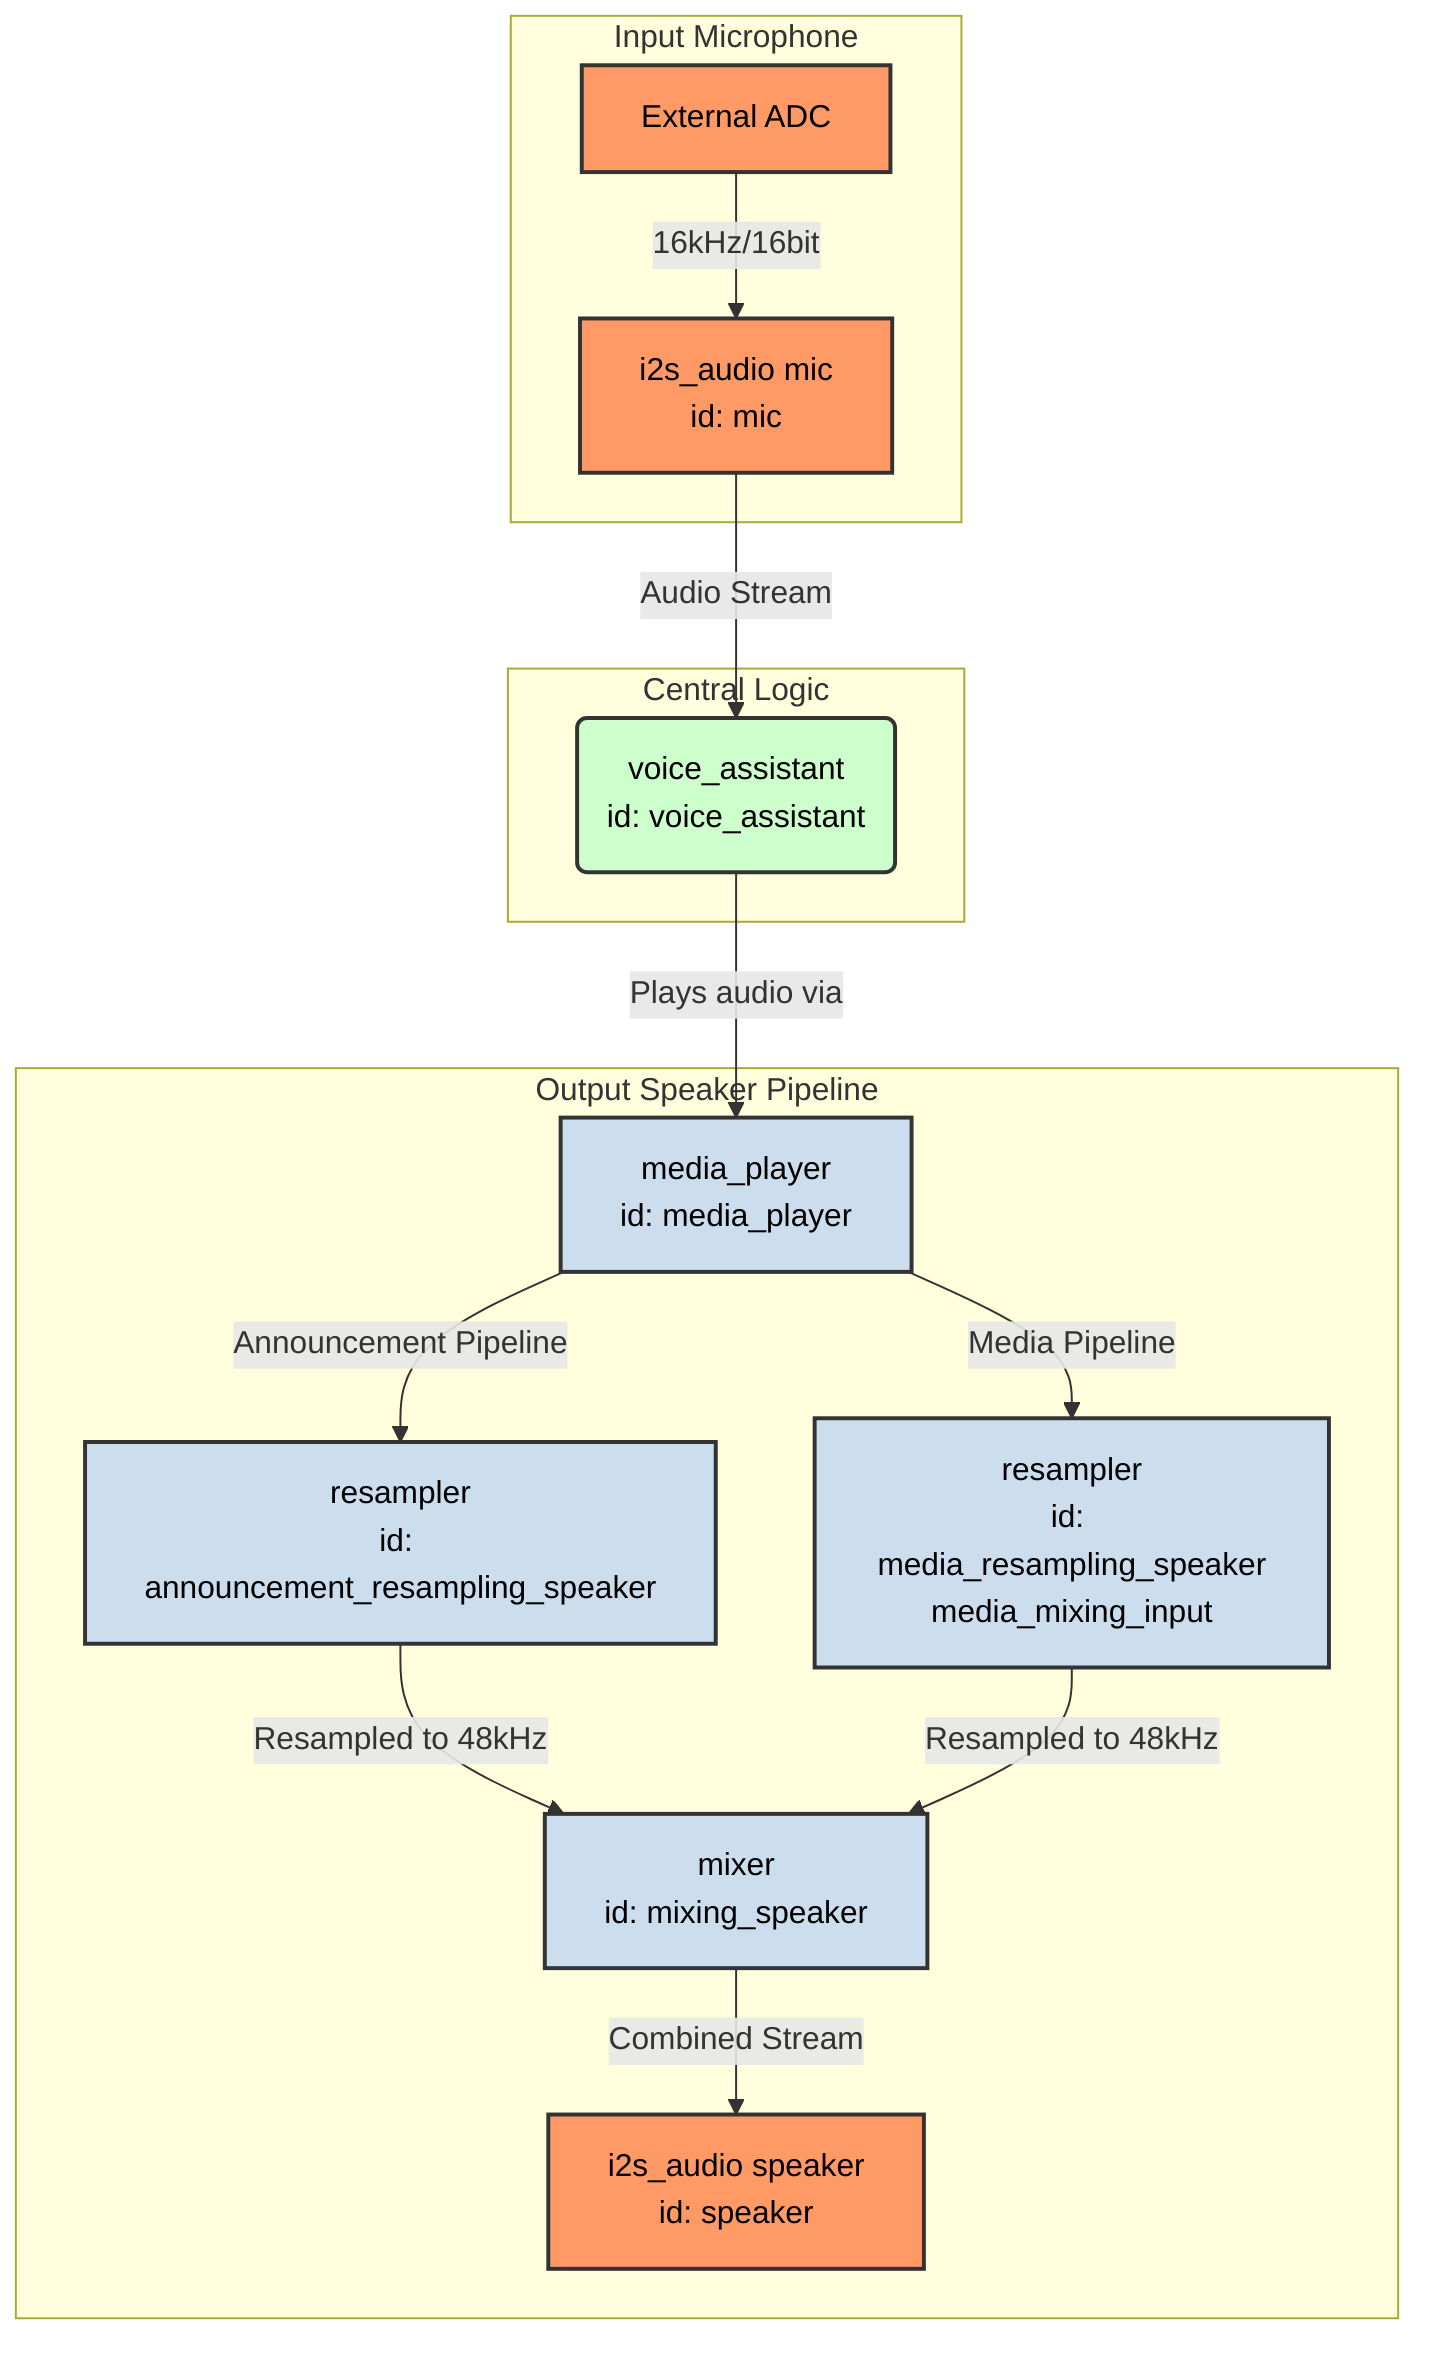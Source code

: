 %% ---- Audio Pipeline ---- %%
graph TD
    subgraph "Input Microphone"
        ADC[External ADC]
        MIC[i2s_audio mic<br/>id: mic]
    end

    subgraph "Output Speaker Pipeline"
        MEDIA[media_player<br/>id: media_player]
        ARS[resampler<br/>id: announcement_resampling_speaker]
        MRS[resampler<br/>id: media_resampling_speaker<br/>media_mixing_input]
        MIX[mixer<br/>id: mixing_speaker]
        SPK_HW[i2s_audio speaker<br/>id: speaker]
    end

    subgraph "Central Logic"
        VA(voice_assistant<br/>id: voice_assistant)
    end

    %% --- Connections --- %%
    ADC -->|"16kHz/16bit"| MIC
    MIC -->|"Audio Stream"| VA
    MEDIA --"Announcement Pipeline"--> ARS
    MEDIA --"Media Pipeline"--> MRS
    ARS & MRS -->|"Resampled to 48kHz"| MIX
    MIX -->|"Combined Stream"| SPK_HW
    VA -->|"Plays audio via"| MEDIA

    class ADC,MIC,SPK_HW hardware
    class MEDIA,ARS,MRS,MIX component
    class VA logic

    %% --- Styling --- %%
    classDef component fill:#cde,stroke:#333,stroke-width:2px,color:#000
    classDef hardware fill:#f96,stroke:#333,stroke-width:2px,color:#000
    classDef logic fill:#cfc,stroke:#333,stroke-width:2px,color:#000
    classDef trigger fill:#fdf,stroke:#333,stroke-width:2px,color:#000
    classDef io fill:#fec,stroke:#333,stroke-width:2px,color:#000